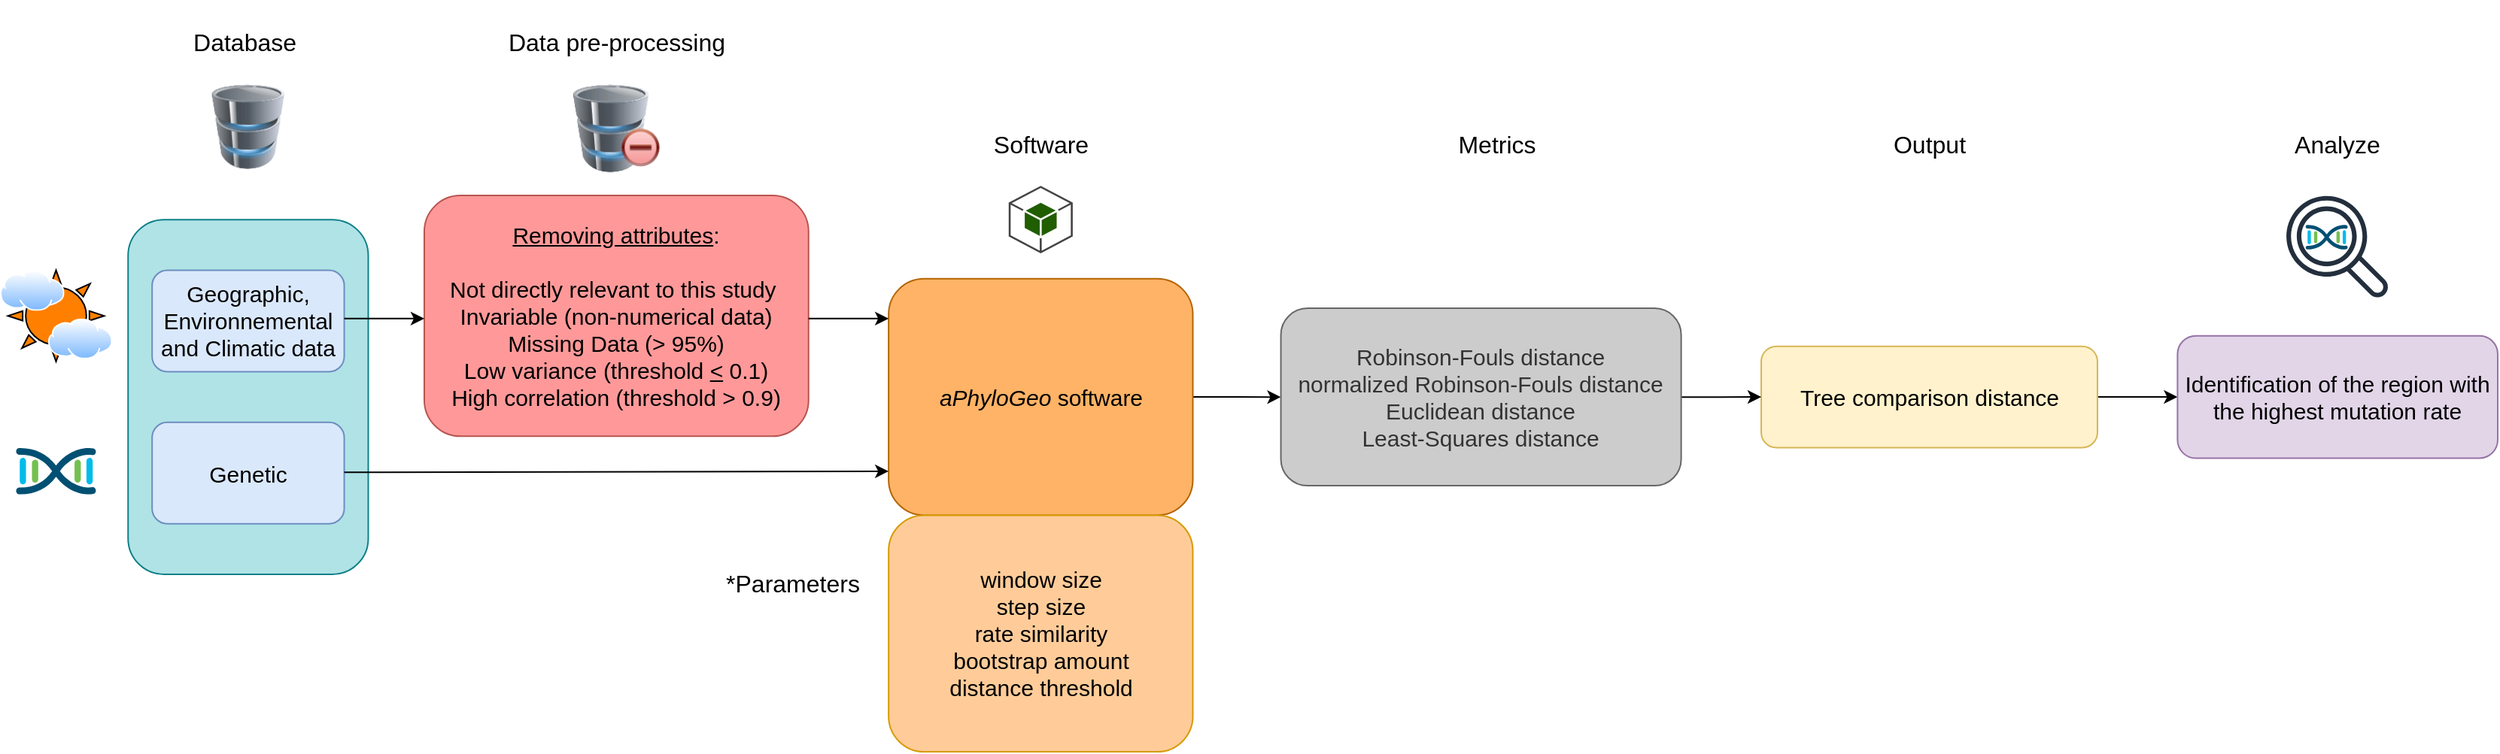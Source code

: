 <mxfile version="24.7.7">
  <diagram name="Page-1" id="-rFiT2QOCS_2W7RfbsIS">
    <mxGraphModel dx="1583" dy="392" grid="1" gridSize="10" guides="1" tooltips="1" connect="1" arrows="1" fold="1" page="1" pageScale="1" pageWidth="827" pageHeight="1169" math="0" shadow="0">
      <root>
        <mxCell id="0" />
        <mxCell id="1" parent="0" />
        <mxCell id="uiCsQ9Mk5P981hUro8Ao-3" value="" style="group" vertex="1" connectable="0" parent="1">
          <mxGeometry x="-90" y="60" width="1660" height="500" as="geometry" />
        </mxCell>
        <mxCell id="SzXXKODQA_d7fAglRIwC-3" value="" style="rounded=1;whiteSpace=wrap;html=1;fillColor=#b0e3e6;strokeColor=#0e8088;" parent="uiCsQ9Mk5P981hUro8Ao-3" vertex="1">
          <mxGeometry x="85.128" y="146.067" width="159.615" height="235.955" as="geometry" />
        </mxCell>
        <mxCell id="SzXXKODQA_d7fAglRIwC-4" value="&lt;font style=&quot;font-size: 15px;&quot;&gt;Geographic, Environnemental and Climatic data&lt;/font&gt;" style="rounded=1;whiteSpace=wrap;html=1;fillColor=#dae8fc;strokeColor=#6c8ebf;" parent="uiCsQ9Mk5P981hUro8Ao-3" vertex="1">
          <mxGeometry x="101.09" y="179.775" width="127.692" height="67.416" as="geometry" />
        </mxCell>
        <mxCell id="SzXXKODQA_d7fAglRIwC-5" value="&lt;font style=&quot;font-size: 15px;&quot;&gt;Genetic&lt;/font&gt;" style="rounded=1;whiteSpace=wrap;html=1;fillColor=#dae8fc;strokeColor=#6c8ebf;" parent="uiCsQ9Mk5P981hUro8Ao-3" vertex="1">
          <mxGeometry x="101.09" y="280.899" width="127.692" height="67.416" as="geometry" />
        </mxCell>
        <mxCell id="SzXXKODQA_d7fAglRIwC-6" value="&lt;div style=&quot;font-size: 15px;&quot;&gt;&lt;span style=&quot;background-color: initial;&quot;&gt;&lt;font style=&quot;font-size: 15px;&quot;&gt;&lt;u style=&quot;&quot;&gt;Removing attributes&lt;/u&gt;:&lt;/font&gt;&lt;/span&gt;&lt;/div&gt;&lt;div style=&quot;font-size: 15px;&quot;&gt;&lt;span style=&quot;background-color: initial;&quot;&gt;&lt;font style=&quot;font-size: 15px;&quot;&gt;&lt;br&gt;&lt;/font&gt;&lt;/span&gt;&lt;/div&gt;&lt;div style=&quot;font-size: 15px;&quot;&gt;&lt;font style=&quot;font-size: 15px;&quot;&gt;&lt;span style=&quot;background-color: initial;&quot;&gt;Not directly relevant to this study&amp;nbsp;&lt;/span&gt;&lt;br&gt;&lt;span style=&quot;background-color: initial;&quot;&gt;Invariable (non-numerical data)&lt;/span&gt;&lt;br&gt;&lt;span style=&quot;background-color: initial;&quot;&gt;Missing Data (&amp;gt; 95%)&lt;/span&gt;&lt;br&gt;&lt;span style=&quot;background-color: initial;&quot;&gt;Low variance (threshold&amp;nbsp;&lt;/span&gt;&lt;u style=&quot;background-color: initial;&quot;&gt;&amp;lt;&lt;/u&gt;&lt;span style=&quot;background-color: initial;&quot;&gt; 0.1)&lt;/span&gt;&lt;br&gt;&lt;/font&gt;&lt;/div&gt;&lt;div style=&quot;font-size: 15px;&quot;&gt;&lt;span style=&quot;background-color: initial;&quot;&gt;&lt;font style=&quot;font-size: 15px;&quot;&gt;&lt;font style=&quot;font-size: 15px;&quot;&gt;High correlation (threshold &amp;gt; 0.9&lt;/font&gt;&lt;font style=&quot;font-size: 15px;&quot;&gt;)&lt;/font&gt;&lt;/font&gt;&lt;/span&gt;&lt;/div&gt;" style="rounded=1;whiteSpace=wrap;html=1;fillColor=#FF9999;strokeColor=#b85450;align=center;" parent="uiCsQ9Mk5P981hUro8Ao-3" vertex="1">
          <mxGeometry x="281.987" y="130.022" width="255.385" height="160.112" as="geometry" />
        </mxCell>
        <mxCell id="SzXXKODQA_d7fAglRIwC-53" value="" style="edgeStyle=orthogonalEdgeStyle;rounded=0;orthogonalLoop=1;jettySize=auto;html=1;" parent="uiCsQ9Mk5P981hUro8Ao-3" source="SzXXKODQA_d7fAglRIwC-7" target="SzXXKODQA_d7fAglRIwC-25" edge="1">
          <mxGeometry relative="1" as="geometry" />
        </mxCell>
        <mxCell id="SzXXKODQA_d7fAglRIwC-7" value="&lt;font style=&quot;font-size: 15px;&quot;&gt;&lt;i&gt;aPhyloGeo&lt;/i&gt; software&lt;/font&gt;" style="rounded=1;whiteSpace=wrap;html=1;fillColor=#FFB366;strokeColor=#b46504;" parent="uiCsQ9Mk5P981hUro8Ao-3" vertex="1">
          <mxGeometry x="590.577" y="185.393" width="202.179" height="157.303" as="geometry" />
        </mxCell>
        <mxCell id="SzXXKODQA_d7fAglRIwC-8" value="" style="endArrow=classic;html=1;rounded=0;entryX=0;entryY=0.814;entryDx=0;entryDy=0;entryPerimeter=0;" parent="uiCsQ9Mk5P981hUro8Ao-3" target="SzXXKODQA_d7fAglRIwC-7" edge="1">
          <mxGeometry width="50" height="50" relative="1" as="geometry">
            <mxPoint x="228.782" y="314.157" as="sourcePoint" />
            <mxPoint x="590.577" y="313.483" as="targetPoint" />
          </mxGeometry>
        </mxCell>
        <mxCell id="SzXXKODQA_d7fAglRIwC-9" value="&lt;div style=&quot;margin-top: 0px; margin-bottom: 0px; padding-left: 0px; padding-right: 0px; font-size: 15px;&quot;&gt;&lt;span style=&quot;background-color: initial; font-size: 15px;&quot;&gt;window size&lt;br&gt;&lt;/span&gt;&lt;span style=&quot;background-color: initial; font-size: 15px;&quot;&gt;step size&lt;br&gt;&lt;/span&gt;&lt;span style=&quot;background-color: initial; font-size: 15px;&quot;&gt;rate similarity&lt;/span&gt;&lt;br style=&quot;&quot;&gt;&lt;span style=&quot;background-color: initial; font-size: 15px;&quot;&gt;bootstrap amount&lt;/span&gt;&lt;br style=&quot;&quot;&gt;&lt;span style=&quot;background-color: initial; font-size: 15px;&quot;&gt;distance threshold&lt;/span&gt;&lt;br&gt;&lt;/div&gt;" style="rounded=1;whiteSpace=wrap;html=1;align=center;fillColor=#FFCC99;strokeColor=#d79b00;" parent="uiCsQ9Mk5P981hUro8Ao-3" vertex="1">
          <mxGeometry x="590.577" y="342.697" width="202.179" height="157.303" as="geometry" />
        </mxCell>
        <mxCell id="SzXXKODQA_d7fAglRIwC-44" value="" style="edgeStyle=orthogonalEdgeStyle;rounded=0;orthogonalLoop=1;jettySize=auto;html=1;" parent="uiCsQ9Mk5P981hUro8Ao-3" source="SzXXKODQA_d7fAglRIwC-12" target="SzXXKODQA_d7fAglRIwC-39" edge="1">
          <mxGeometry relative="1" as="geometry" />
        </mxCell>
        <mxCell id="SzXXKODQA_d7fAglRIwC-12" value="&lt;font style=&quot;font-size: 15px;&quot;&gt;Tree comparison distance&lt;/font&gt;" style="rounded=1;whiteSpace=wrap;html=1;fillColor=#fff2cc;strokeColor=#d6b656;" parent="uiCsQ9Mk5P981hUro8Ao-3" vertex="1">
          <mxGeometry x="1170.513" y="230.337" width="223.462" height="67.416" as="geometry" />
        </mxCell>
        <mxCell id="SzXXKODQA_d7fAglRIwC-13" value="Database&amp;nbsp;" style="text;html=1;align=center;verticalAlign=middle;whiteSpace=wrap;rounded=0;fontSize=16;" parent="uiCsQ9Mk5P981hUro8Ao-3" vertex="1">
          <mxGeometry x="133.013" y="11.236" width="63.846" height="33.708" as="geometry" />
        </mxCell>
        <mxCell id="SzXXKODQA_d7fAglRIwC-14" value="Data pre-processing" style="text;html=1;align=center;verticalAlign=middle;whiteSpace=wrap;rounded=0;fontSize=16;" parent="uiCsQ9Mk5P981hUro8Ao-3" vertex="1">
          <mxGeometry x="329.872" width="159.615" height="56.18" as="geometry" />
        </mxCell>
        <mxCell id="SzXXKODQA_d7fAglRIwC-15" value="Output" style="text;html=1;align=center;verticalAlign=middle;whiteSpace=wrap;rounded=0;fontSize=16;" parent="uiCsQ9Mk5P981hUro8Ao-3" vertex="1">
          <mxGeometry x="1251.651" y="67.416" width="61.186" height="56.18" as="geometry" />
        </mxCell>
        <mxCell id="SzXXKODQA_d7fAglRIwC-16" value="*Parameters" style="text;html=1;align=center;verticalAlign=middle;whiteSpace=wrap;rounded=0;fontSize=16;rotation=0;" parent="uiCsQ9Mk5P981hUro8Ao-3" vertex="1">
          <mxGeometry x="478.846" y="359.551" width="95.769" height="56.18" as="geometry" />
        </mxCell>
        <mxCell id="SzXXKODQA_d7fAglRIwC-17" value="" style="image;html=1;image=img/lib/clip_art/computers/Database_Minus_128x128.png" parent="uiCsQ9Mk5P981hUro8Ao-3" vertex="1">
          <mxGeometry x="378.554" y="56.18" width="62.25" height="58.427" as="geometry" />
        </mxCell>
        <mxCell id="SzXXKODQA_d7fAglRIwC-18" value="" style="image;html=1;image=img/lib/clip_art/computers/Database_128x128.png" parent="uiCsQ9Mk5P981hUro8Ao-3" vertex="1">
          <mxGeometry x="135.673" y="56.18" width="58.526" height="56.18" as="geometry" />
        </mxCell>
        <mxCell id="SzXXKODQA_d7fAglRIwC-19" value="" style="outlineConnect=0;dashed=0;verticalLabelPosition=bottom;verticalAlign=top;align=center;html=1;shape=mxgraph.aws3.android;fillColor=#205E00;gradientColor=none;" parent="uiCsQ9Mk5P981hUro8Ao-3" vertex="1">
          <mxGeometry x="670.385" y="123.596" width="42.564" height="44.944" as="geometry" />
        </mxCell>
        <mxCell id="SzXXKODQA_d7fAglRIwC-20" value="" style="shape=image;html=1;verticalAlign=top;verticalLabelPosition=bottom;labelBackgroundColor=#ffffff;imageAspect=0;aspect=fixed;image=https://cdn1.iconfinder.com/data/icons/CrystalClear/128x128/apps/package_utilities.png" parent="uiCsQ9Mk5P981hUro8Ao-3" vertex="1">
          <mxGeometry x="501.192" y="415.73" width="51.077" height="51.077" as="geometry" />
        </mxCell>
        <mxCell id="SzXXKODQA_d7fAglRIwC-21" value="" style="shape=image;html=1;verticalAlign=top;verticalLabelPosition=bottom;labelBackgroundColor=#ffffff;imageAspect=0;aspect=fixed;image=https://cdn2.iconfinder.com/data/icons/css-vol-2/24/list-tree-128.png" parent="uiCsQ9Mk5P981hUro8Ao-3" vertex="1">
          <mxGeometry x="1248.192" y="129.213" width="68.103" height="68.103" as="geometry" />
        </mxCell>
        <mxCell id="SzXXKODQA_d7fAglRIwC-43" value="" style="edgeStyle=orthogonalEdgeStyle;rounded=0;orthogonalLoop=1;jettySize=auto;html=1;" parent="uiCsQ9Mk5P981hUro8Ao-3" source="SzXXKODQA_d7fAglRIwC-25" target="SzXXKODQA_d7fAglRIwC-12" edge="1">
          <mxGeometry relative="1" as="geometry" />
        </mxCell>
        <mxCell id="SzXXKODQA_d7fAglRIwC-25" value="&lt;div style=&quot;margin-top: 0px; margin-bottom: 0px; padding-left: 0px; padding-right: 0px; font-size: 15px;&quot;&gt;&lt;span style=&quot;background-color: initial; font-size: 15px;&quot;&gt;Robinson-Fouls distance&lt;br&gt;&lt;/span&gt;&lt;span style=&quot;background-color: initial; font-size: 15px;&quot;&gt;normalized Robinson-Fouls distance&lt;br&gt;&lt;/span&gt;&lt;span style=&quot;font-size: 15px;&quot;&gt;Euclidean distance&lt;/span&gt;&lt;br style=&quot;&quot;&gt;&lt;span style=&quot;font-size: 15px;&quot;&gt;Least-Squares distance&lt;/span&gt;&lt;/div&gt;" style="rounded=1;whiteSpace=wrap;html=1;align=center;fillColor=#CCCCCC;strokeColor=#666666;fontColor=#333333;" parent="uiCsQ9Mk5P981hUro8Ao-3" vertex="1">
          <mxGeometry x="851.282" y="205.056" width="266.026" height="117.978" as="geometry" />
        </mxCell>
        <mxCell id="SzXXKODQA_d7fAglRIwC-39" value="&lt;font style=&quot;font-size: 15px;&quot;&gt;Identification of the region with the highest mutation rate&lt;/font&gt;" style="rounded=1;whiteSpace=wrap;html=1;align=center;fillColor=#e1d5e7;strokeColor=#9673a6;" parent="uiCsQ9Mk5P981hUro8Ao-3" vertex="1">
          <mxGeometry x="1447.179" y="223.315" width="212.821" height="81.461" as="geometry" />
        </mxCell>
        <mxCell id="SzXXKODQA_d7fAglRIwC-47" value="" style="shape=image;html=1;verticalAlign=top;verticalLabelPosition=bottom;labelBackgroundColor=#ffffff;imageAspect=0;aspect=fixed;image=https://cdn1.iconfinder.com/data/icons/competitive-strategy-and-corporate-training/512/597_Command_computer_function_process_progress_game_gaming_genres_programing-128.png" parent="uiCsQ9Mk5P981hUro8Ao-3" vertex="1">
          <mxGeometry x="960.885" y="123.596" width="68.103" height="68.103" as="geometry" />
        </mxCell>
        <mxCell id="SzXXKODQA_d7fAglRIwC-54" value="" style="points=[[0.5,0.37,0],[1,0.09,0],[1,0.9,0],[0,0.08,0],[0,0.91,0],[0.5,0.61,0],[0.045,0.5,0],[0.96,0.5,0]];verticalLabelPosition=bottom;sketch=0;html=1;verticalAlign=top;aspect=fixed;align=center;pointerEvents=1;shape=mxgraph.cisco19.cisco_dna;fillColor=#005073;strokeColor=none;" parent="uiCsQ9Mk5P981hUro8Ao-3" vertex="1">
          <mxGeometry x="10.641" y="297.753" width="53.205" height="31.923" as="geometry" />
        </mxCell>
        <mxCell id="SzXXKODQA_d7fAglRIwC-57" value="" style="verticalLabelPosition=bottom;verticalAlign=top;html=1;shape=mxgraph.basic.sun;fillColor=#FF8000;" parent="uiCsQ9Mk5P981hUro8Ao-3" vertex="1">
          <mxGeometry x="5.321" y="179.775" width="63.846" height="60.607" as="geometry" />
        </mxCell>
        <mxCell id="SzXXKODQA_d7fAglRIwC-56" value="" style="image;aspect=fixed;perimeter=ellipsePerimeter;html=1;align=center;shadow=0;dashed=0;spacingTop=3;image=img/lib/active_directory/internet_cloud.svg;" parent="uiCsQ9Mk5P981hUro8Ao-3" vertex="1">
          <mxGeometry y="179.775" width="42.841" height="26.996" as="geometry" />
        </mxCell>
        <mxCell id="SzXXKODQA_d7fAglRIwC-58" value="Software" style="text;html=1;align=center;verticalAlign=middle;whiteSpace=wrap;rounded=0;fontSize=16;" parent="uiCsQ9Mk5P981hUro8Ao-3" vertex="1">
          <mxGeometry x="611.859" y="67.416" width="159.615" height="56.18" as="geometry" />
        </mxCell>
        <mxCell id="SzXXKODQA_d7fAglRIwC-59" value="Metrics" style="text;html=1;align=center;verticalAlign=middle;whiteSpace=wrap;rounded=0;fontSize=16;" parent="uiCsQ9Mk5P981hUro8Ao-3" vertex="1">
          <mxGeometry x="915.128" y="67.416" width="159.615" height="56.18" as="geometry" />
        </mxCell>
        <mxCell id="SzXXKODQA_d7fAglRIwC-61" value="Analyze" style="text;html=1;align=center;verticalAlign=middle;whiteSpace=wrap;rounded=0;fontSize=16;" parent="uiCsQ9Mk5P981hUro8Ao-3" vertex="1">
          <mxGeometry x="1522.997" y="67.416" width="61.186" height="56.18" as="geometry" />
        </mxCell>
        <mxCell id="SzXXKODQA_d7fAglRIwC-55" value="" style="points=[[0.5,0.37,0],[1,0.09,0],[1,0.9,0],[0,0.08,0],[0,0.91,0],[0.5,0.61,0],[0.045,0.5,0],[0.96,0.5,0]];verticalLabelPosition=bottom;sketch=0;html=1;verticalAlign=top;aspect=fixed;align=center;pointerEvents=1;shape=mxgraph.cisco19.cisco_dna;fillColor=#005073;strokeColor=none;" parent="uiCsQ9Mk5P981hUro8Ao-3" vertex="1">
          <mxGeometry x="1532.307" y="149.549" width="28.025" height="16.815" as="geometry" />
        </mxCell>
        <mxCell id="SzXXKODQA_d7fAglRIwC-66" value="" style="sketch=0;outlineConnect=0;fontColor=#232F3E;gradientColor=none;fillColor=#232F3D;strokeColor=none;dashed=0;verticalLabelPosition=bottom;verticalAlign=top;align=center;html=1;fontSize=12;fontStyle=0;aspect=fixed;pointerEvents=1;shape=mxgraph.aws4.magnifying_glass_2;" parent="uiCsQ9Mk5P981hUro8Ao-3" vertex="1">
          <mxGeometry x="1519.538" y="130.022" width="68.103" height="68.103" as="geometry" />
        </mxCell>
        <mxCell id="SzXXKODQA_d7fAglRIwC-67" value="" style="image;aspect=fixed;perimeter=ellipsePerimeter;html=1;align=center;shadow=0;dashed=0;spacingTop=3;image=img/lib/active_directory/internet_cloud.svg;" parent="uiCsQ9Mk5P981hUro8Ao-3" vertex="1">
          <mxGeometry x="31.923" y="211.876" width="42.841" height="26.996" as="geometry" />
        </mxCell>
        <mxCell id="SzXXKODQA_d7fAglRIwC-74" value="" style="edgeStyle=orthogonalEdgeStyle;rounded=0;orthogonalLoop=1;jettySize=auto;html=1;" parent="uiCsQ9Mk5P981hUro8Ao-3" edge="1">
          <mxGeometry relative="1" as="geometry">
            <mxPoint x="537.372" y="211.876" as="sourcePoint" />
            <mxPoint x="590.577" y="211.876" as="targetPoint" />
          </mxGeometry>
        </mxCell>
        <mxCell id="SzXXKODQA_d7fAglRIwC-75" value="" style="edgeStyle=orthogonalEdgeStyle;rounded=0;orthogonalLoop=1;jettySize=auto;html=1;" parent="uiCsQ9Mk5P981hUro8Ao-3" edge="1">
          <mxGeometry relative="1" as="geometry">
            <mxPoint x="228.782" y="211.876" as="sourcePoint" />
            <mxPoint x="281.987" y="211.876" as="targetPoint" />
          </mxGeometry>
        </mxCell>
        <mxCell id="SzXXKODQA_d7fAglRIwC-78" style="edgeStyle=orthogonalEdgeStyle;rounded=0;orthogonalLoop=1;jettySize=auto;html=1;exitX=0.5;exitY=1;exitDx=0;exitDy=0;" parent="uiCsQ9Mk5P981hUro8Ao-3" edge="1">
          <mxGeometry relative="1" as="geometry">
            <mxPoint x="1077.404" y="67.416" as="sourcePoint" />
            <mxPoint x="1077.404" y="67.416" as="targetPoint" />
          </mxGeometry>
        </mxCell>
      </root>
    </mxGraphModel>
  </diagram>
</mxfile>
